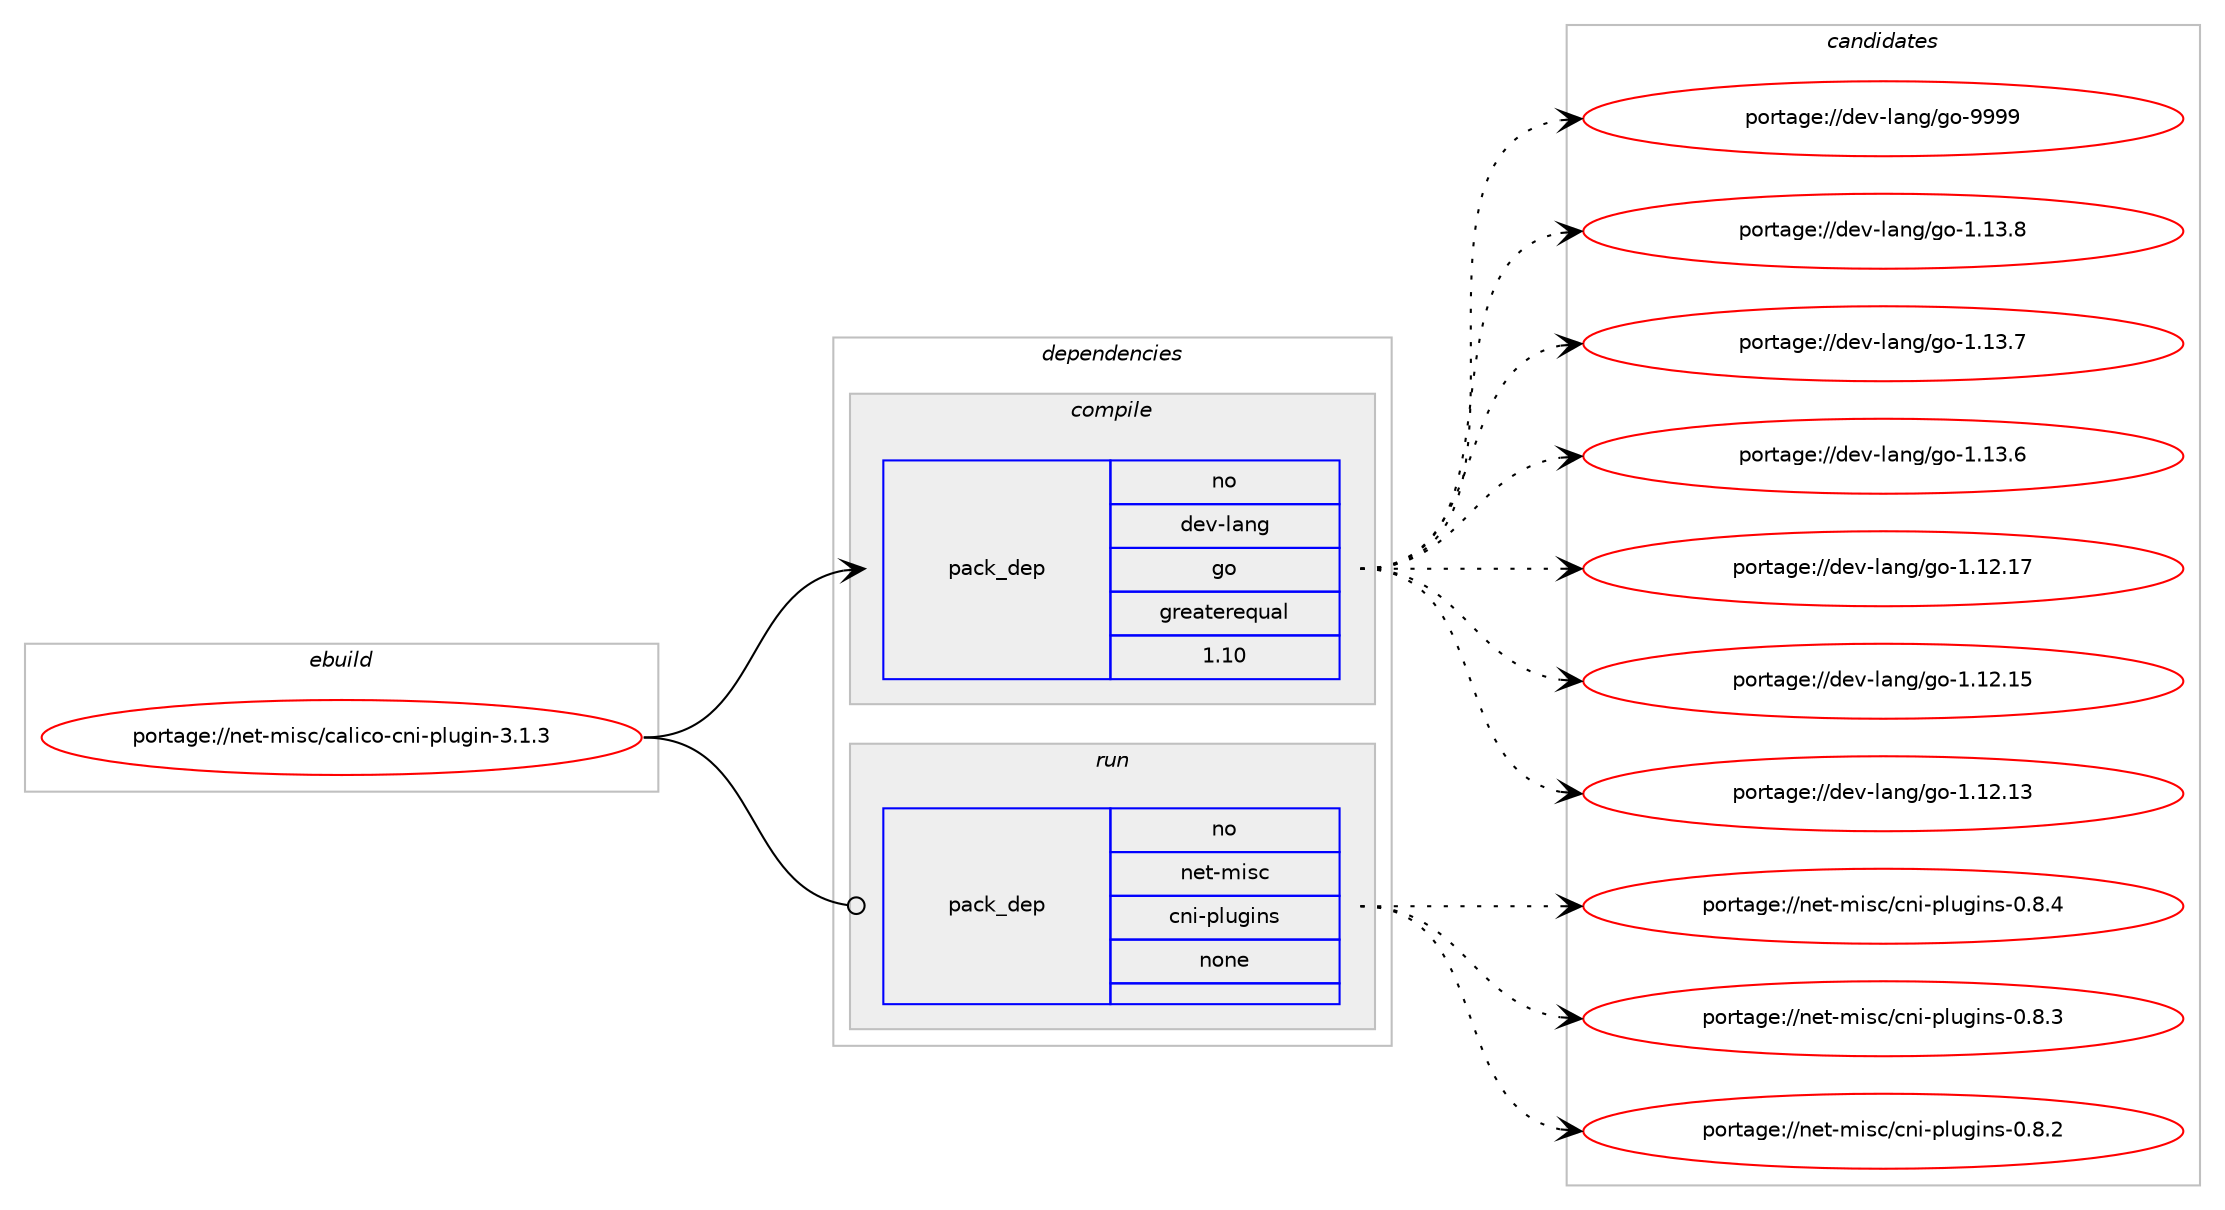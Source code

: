 digraph prolog {

# *************
# Graph options
# *************

newrank=true;
concentrate=true;
compound=true;
graph [rankdir=LR,fontname=Helvetica,fontsize=10,ranksep=1.5];#, ranksep=2.5, nodesep=0.2];
edge  [arrowhead=vee];
node  [fontname=Helvetica,fontsize=10];

# **********
# The ebuild
# **********

subgraph cluster_leftcol {
color=gray;
rank=same;
label=<<i>ebuild</i>>;
id [label="portage://net-misc/calico-cni-plugin-3.1.3", color=red, width=4, href="../net-misc/calico-cni-plugin-3.1.3.svg"];
}

# ****************
# The dependencies
# ****************

subgraph cluster_midcol {
color=gray;
label=<<i>dependencies</i>>;
subgraph cluster_compile {
fillcolor="#eeeeee";
style=filled;
label=<<i>compile</i>>;
subgraph pack90228 {
dependency116171 [label=<<TABLE BORDER="0" CELLBORDER="1" CELLSPACING="0" CELLPADDING="4" WIDTH="220"><TR><TD ROWSPAN="6" CELLPADDING="30">pack_dep</TD></TR><TR><TD WIDTH="110">no</TD></TR><TR><TD>dev-lang</TD></TR><TR><TD>go</TD></TR><TR><TD>greaterequal</TD></TR><TR><TD>1.10</TD></TR></TABLE>>, shape=none, color=blue];
}
id:e -> dependency116171:w [weight=20,style="solid",arrowhead="vee"];
}
subgraph cluster_compileandrun {
fillcolor="#eeeeee";
style=filled;
label=<<i>compile and run</i>>;
}
subgraph cluster_run {
fillcolor="#eeeeee";
style=filled;
label=<<i>run</i>>;
subgraph pack90229 {
dependency116172 [label=<<TABLE BORDER="0" CELLBORDER="1" CELLSPACING="0" CELLPADDING="4" WIDTH="220"><TR><TD ROWSPAN="6" CELLPADDING="30">pack_dep</TD></TR><TR><TD WIDTH="110">no</TD></TR><TR><TD>net-misc</TD></TR><TR><TD>cni-plugins</TD></TR><TR><TD>none</TD></TR><TR><TD></TD></TR></TABLE>>, shape=none, color=blue];
}
id:e -> dependency116172:w [weight=20,style="solid",arrowhead="odot"];
}
}

# **************
# The candidates
# **************

subgraph cluster_choices {
rank=same;
color=gray;
label=<<i>candidates</i>>;

subgraph choice90228 {
color=black;
nodesep=1;
choice1001011184510897110103471031114557575757 [label="portage://dev-lang/go-9999", color=red, width=4,href="../dev-lang/go-9999.svg"];
choice10010111845108971101034710311145494649514656 [label="portage://dev-lang/go-1.13.8", color=red, width=4,href="../dev-lang/go-1.13.8.svg"];
choice10010111845108971101034710311145494649514655 [label="portage://dev-lang/go-1.13.7", color=red, width=4,href="../dev-lang/go-1.13.7.svg"];
choice10010111845108971101034710311145494649514654 [label="portage://dev-lang/go-1.13.6", color=red, width=4,href="../dev-lang/go-1.13.6.svg"];
choice1001011184510897110103471031114549464950464955 [label="portage://dev-lang/go-1.12.17", color=red, width=4,href="../dev-lang/go-1.12.17.svg"];
choice1001011184510897110103471031114549464950464953 [label="portage://dev-lang/go-1.12.15", color=red, width=4,href="../dev-lang/go-1.12.15.svg"];
choice1001011184510897110103471031114549464950464951 [label="portage://dev-lang/go-1.12.13", color=red, width=4,href="../dev-lang/go-1.12.13.svg"];
dependency116171:e -> choice1001011184510897110103471031114557575757:w [style=dotted,weight="100"];
dependency116171:e -> choice10010111845108971101034710311145494649514656:w [style=dotted,weight="100"];
dependency116171:e -> choice10010111845108971101034710311145494649514655:w [style=dotted,weight="100"];
dependency116171:e -> choice10010111845108971101034710311145494649514654:w [style=dotted,weight="100"];
dependency116171:e -> choice1001011184510897110103471031114549464950464955:w [style=dotted,weight="100"];
dependency116171:e -> choice1001011184510897110103471031114549464950464953:w [style=dotted,weight="100"];
dependency116171:e -> choice1001011184510897110103471031114549464950464951:w [style=dotted,weight="100"];
}
subgraph choice90229 {
color=black;
nodesep=1;
choice1101011164510910511599479911010545112108117103105110115454846564652 [label="portage://net-misc/cni-plugins-0.8.4", color=red, width=4,href="../net-misc/cni-plugins-0.8.4.svg"];
choice1101011164510910511599479911010545112108117103105110115454846564651 [label="portage://net-misc/cni-plugins-0.8.3", color=red, width=4,href="../net-misc/cni-plugins-0.8.3.svg"];
choice1101011164510910511599479911010545112108117103105110115454846564650 [label="portage://net-misc/cni-plugins-0.8.2", color=red, width=4,href="../net-misc/cni-plugins-0.8.2.svg"];
dependency116172:e -> choice1101011164510910511599479911010545112108117103105110115454846564652:w [style=dotted,weight="100"];
dependency116172:e -> choice1101011164510910511599479911010545112108117103105110115454846564651:w [style=dotted,weight="100"];
dependency116172:e -> choice1101011164510910511599479911010545112108117103105110115454846564650:w [style=dotted,weight="100"];
}
}

}
